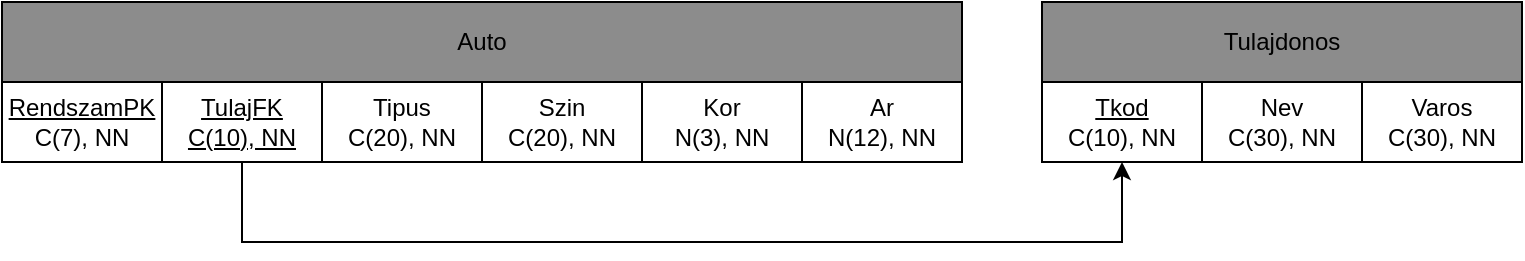 <mxfile version="26.2.3">
  <diagram name="1 oldal" id="53V5YPCpAdIJzNnT2wVY">
    <mxGraphModel grid="1" page="1" gridSize="10" guides="1" tooltips="1" connect="1" arrows="1" fold="1" pageScale="1" pageWidth="827" pageHeight="1169" math="0" shadow="0">
      <root>
        <mxCell id="0" />
        <mxCell id="1" parent="0" />
        <mxCell id="u5N7MqXSeUrct9S3FdlW-1" value="" style="rounded=0;whiteSpace=wrap;html=1;fillColor=#8C8C8C;" vertex="1" parent="1">
          <mxGeometry x="40" y="80" width="480" height="40" as="geometry" />
        </mxCell>
        <mxCell id="u5N7MqXSeUrct9S3FdlW-2" value="Auto" style="text;html=1;align=center;verticalAlign=middle;whiteSpace=wrap;rounded=0;" vertex="1" parent="1">
          <mxGeometry x="245" y="85" width="70" height="30" as="geometry" />
        </mxCell>
        <mxCell id="u5N7MqXSeUrct9S3FdlW-3" value="" style="rounded=0;whiteSpace=wrap;html=1;" vertex="1" parent="1">
          <mxGeometry x="440" y="120" width="80" height="40" as="geometry" />
        </mxCell>
        <mxCell id="u5N7MqXSeUrct9S3FdlW-4" value="" style="rounded=0;whiteSpace=wrap;html=1;" vertex="1" parent="1">
          <mxGeometry x="360" y="120" width="80" height="40" as="geometry" />
        </mxCell>
        <mxCell id="u5N7MqXSeUrct9S3FdlW-5" value="" style="rounded=0;whiteSpace=wrap;html=1;" vertex="1" parent="1">
          <mxGeometry x="280" y="120" width="80" height="40" as="geometry" />
        </mxCell>
        <mxCell id="u5N7MqXSeUrct9S3FdlW-6" value="" style="rounded=0;whiteSpace=wrap;html=1;" vertex="1" parent="1">
          <mxGeometry x="200" y="120" width="80" height="40" as="geometry" />
        </mxCell>
        <mxCell id="u5N7MqXSeUrct9S3FdlW-7" value="" style="rounded=0;whiteSpace=wrap;html=1;" vertex="1" parent="1">
          <mxGeometry x="40" y="120" width="80" height="40" as="geometry" />
        </mxCell>
        <mxCell id="u5N7MqXSeUrct9S3FdlW-8" value="&lt;u&gt;RendszamPK&lt;/u&gt;&lt;div&gt;C(7), NN&lt;/div&gt;" style="text;html=1;align=center;verticalAlign=middle;whiteSpace=wrap;rounded=0;" vertex="1" parent="1">
          <mxGeometry x="50" y="125" width="60" height="30" as="geometry" />
        </mxCell>
        <mxCell id="u5N7MqXSeUrct9S3FdlW-9" value="Tipus&lt;div&gt;C(20), NN&lt;/div&gt;" style="text;html=1;align=center;verticalAlign=middle;whiteSpace=wrap;rounded=0;" vertex="1" parent="1">
          <mxGeometry x="210" y="125" width="60" height="30" as="geometry" />
        </mxCell>
        <mxCell id="u5N7MqXSeUrct9S3FdlW-10" value="Szin&lt;div&gt;C(20), NN&lt;/div&gt;" style="text;html=1;align=center;verticalAlign=middle;whiteSpace=wrap;rounded=0;" vertex="1" parent="1">
          <mxGeometry x="290" y="125" width="60" height="30" as="geometry" />
        </mxCell>
        <mxCell id="u5N7MqXSeUrct9S3FdlW-11" value="Kor&lt;div&gt;N(3), NN&lt;/div&gt;" style="text;html=1;align=center;verticalAlign=middle;whiteSpace=wrap;rounded=0;" vertex="1" parent="1">
          <mxGeometry x="370" y="125" width="60" height="30" as="geometry" />
        </mxCell>
        <mxCell id="u5N7MqXSeUrct9S3FdlW-13" value="Ar&lt;div&gt;N(12), NN&lt;/div&gt;" style="text;html=1;align=center;verticalAlign=middle;whiteSpace=wrap;rounded=0;" vertex="1" parent="1">
          <mxGeometry x="450" y="125" width="60" height="30" as="geometry" />
        </mxCell>
        <mxCell id="u5N7MqXSeUrct9S3FdlW-14" value="" style="rounded=0;whiteSpace=wrap;html=1;fillColor=#8C8C8C;" vertex="1" parent="1">
          <mxGeometry x="560" y="80" width="240" height="40" as="geometry" />
        </mxCell>
        <mxCell id="u5N7MqXSeUrct9S3FdlW-24" style="edgeStyle=orthogonalEdgeStyle;rounded=0;orthogonalLoop=1;jettySize=auto;html=1;exitX=0.5;exitY=1;exitDx=0;exitDy=0;entryX=0.5;entryY=1;entryDx=0;entryDy=0;" edge="1" parent="1" source="u5N7MqXSeUrct9S3FdlW-15" target="u5N7MqXSeUrct9S3FdlW-17">
          <mxGeometry relative="1" as="geometry">
            <Array as="points">
              <mxPoint x="160" y="200" />
              <mxPoint x="600" y="200" />
            </Array>
          </mxGeometry>
        </mxCell>
        <mxCell id="u5N7MqXSeUrct9S3FdlW-15" value="" style="rounded=0;whiteSpace=wrap;html=1;" vertex="1" parent="1">
          <mxGeometry x="120" y="120" width="80" height="40" as="geometry" />
        </mxCell>
        <mxCell id="u5N7MqXSeUrct9S3FdlW-16" value="&lt;u&gt;TulajFK&lt;/u&gt;&lt;div&gt;&lt;u&gt;C(10), NN&lt;/u&gt;&lt;/div&gt;" style="text;html=1;align=center;verticalAlign=middle;whiteSpace=wrap;rounded=0;" vertex="1" parent="1">
          <mxGeometry x="130" y="125" width="60" height="30" as="geometry" />
        </mxCell>
        <mxCell id="u5N7MqXSeUrct9S3FdlW-17" value="" style="rounded=0;whiteSpace=wrap;html=1;" vertex="1" parent="1">
          <mxGeometry x="560" y="120" width="80" height="40" as="geometry" />
        </mxCell>
        <mxCell id="u5N7MqXSeUrct9S3FdlW-18" value="" style="rounded=0;whiteSpace=wrap;html=1;" vertex="1" parent="1">
          <mxGeometry x="640" y="120" width="80" height="40" as="geometry" />
        </mxCell>
        <mxCell id="u5N7MqXSeUrct9S3FdlW-19" value="" style="rounded=0;whiteSpace=wrap;html=1;" vertex="1" parent="1">
          <mxGeometry x="720" y="120" width="80" height="40" as="geometry" />
        </mxCell>
        <mxCell id="u5N7MqXSeUrct9S3FdlW-20" value="Tulajdonos" style="text;html=1;align=center;verticalAlign=middle;whiteSpace=wrap;rounded=0;" vertex="1" parent="1">
          <mxGeometry x="650" y="85" width="60" height="30" as="geometry" />
        </mxCell>
        <mxCell id="u5N7MqXSeUrct9S3FdlW-21" value="Nev&lt;div&gt;C(30), NN&lt;/div&gt;" style="text;html=1;align=center;verticalAlign=middle;whiteSpace=wrap;rounded=0;" vertex="1" parent="1">
          <mxGeometry x="650" y="125" width="60" height="30" as="geometry" />
        </mxCell>
        <mxCell id="u5N7MqXSeUrct9S3FdlW-22" value="Varos&lt;div&gt;C(30), NN&lt;/div&gt;" style="text;html=1;align=center;verticalAlign=middle;whiteSpace=wrap;rounded=0;" vertex="1" parent="1">
          <mxGeometry x="730" y="125" width="60" height="30" as="geometry" />
        </mxCell>
        <mxCell id="u5N7MqXSeUrct9S3FdlW-23" value="&lt;u&gt;Tkod&lt;/u&gt;&lt;div&gt;C(10), NN&lt;/div&gt;" style="text;html=1;align=center;verticalAlign=middle;whiteSpace=wrap;rounded=0;" vertex="1" parent="1">
          <mxGeometry x="570" y="125" width="60" height="30" as="geometry" />
        </mxCell>
      </root>
    </mxGraphModel>
  </diagram>
</mxfile>
